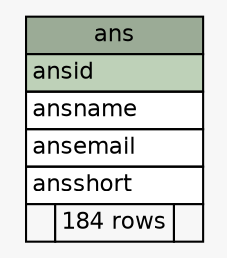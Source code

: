 // dot 2.38.0 on Mac OS X 10.9.4
// SchemaSpy rev 590
digraph "ans" {
  graph [
    rankdir="RL"
    bgcolor="#f7f7f7"
    nodesep="0.18"
    ranksep="0.46"
    fontname="Helvetica"
    fontsize="11"
  ];
  node [
    fontname="Helvetica"
    fontsize="11"
    shape="plaintext"
  ];
  edge [
    arrowsize="0.8"
  ];
  "ans" [
    label=<
    <TABLE BORDER="0" CELLBORDER="1" CELLSPACING="0" BGCOLOR="#ffffff">
      <TR><TD COLSPAN="3" BGCOLOR="#9bab96" ALIGN="CENTER">ans</TD></TR>
      <TR><TD PORT="ansid" COLSPAN="3" BGCOLOR="#bed1b8" ALIGN="LEFT">ansid</TD></TR>
      <TR><TD PORT="ansname" COLSPAN="3" ALIGN="LEFT">ansname</TD></TR>
      <TR><TD PORT="ansemail" COLSPAN="3" ALIGN="LEFT">ansemail</TD></TR>
      <TR><TD PORT="ansshort" COLSPAN="3" ALIGN="LEFT">ansshort</TD></TR>
      <TR><TD ALIGN="LEFT" BGCOLOR="#f7f7f7">  </TD><TD ALIGN="RIGHT" BGCOLOR="#f7f7f7">184 rows</TD><TD ALIGN="RIGHT" BGCOLOR="#f7f7f7">  </TD></TR>
    </TABLE>>
    URL="tables/ans.html"
    tooltip="ans"
  ];
}

